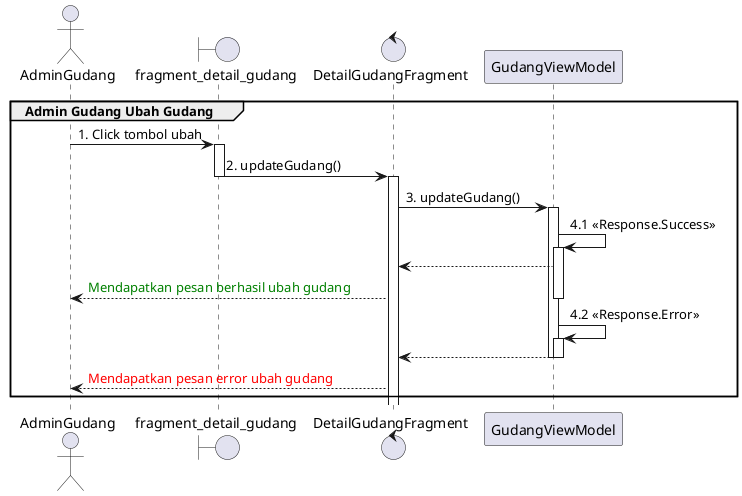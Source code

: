 @startuml
'https://plantuml.com/sequence-diagram

group Admin Gudang Ubah Gudang
    actor       AdminGudang
    boundary    fragment_detail_gudang
    control     DetailGudangFragment

    AdminGudang -> fragment_detail_gudang : 1. Click tombol ubah
    activate fragment_detail_gudang

    fragment_detail_gudang -> DetailGudangFragment : 2. updateGudang()
    deactivate fragment_detail_gudang

    activate DetailGudangFragment
    DetailGudangFragment -> GudangViewModel : 3. updateGudang()
    activate GudangViewModel
    GudangViewModel -> GudangViewModel : 4.1 <<Response.Success>>
    activate GudangViewModel
    DetailGudangFragment <-- GudangViewModel
    AdminGudang <-- DetailGudangFragment :  <font color=green>Mendapatkan pesan berhasil ubah gudang
    deactivate GudangViewModel

    GudangViewModel -> GudangViewModel : 4.2 <<Response.Error>>
    activate GudangViewModel

    DetailGudangFragment <-- GudangViewModel

    deactivate GudangViewModel
    deactivate GudangViewModel

    AdminGudang <-- DetailGudangFragment : <font color=red>Mendapatkan pesan error ubah gudang

end
@enduml